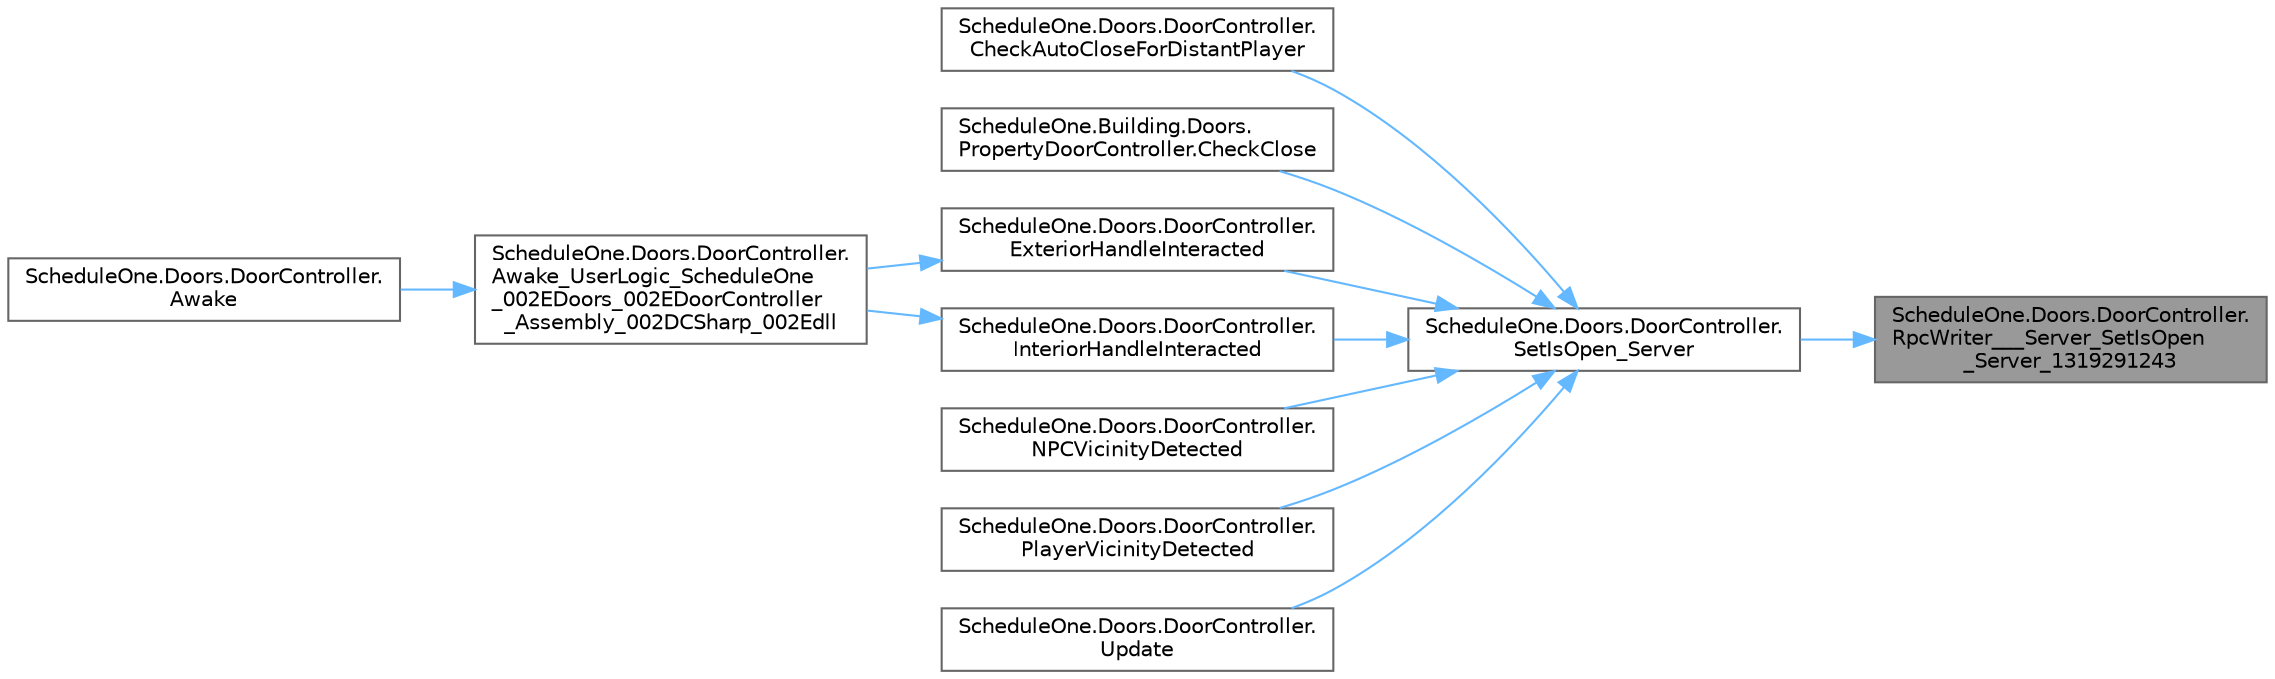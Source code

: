 digraph "ScheduleOne.Doors.DoorController.RpcWriter___Server_SetIsOpen_Server_1319291243"
{
 // LATEX_PDF_SIZE
  bgcolor="transparent";
  edge [fontname=Helvetica,fontsize=10,labelfontname=Helvetica,labelfontsize=10];
  node [fontname=Helvetica,fontsize=10,shape=box,height=0.2,width=0.4];
  rankdir="RL";
  Node1 [id="Node000001",label="ScheduleOne.Doors.DoorController.\lRpcWriter___Server_SetIsOpen\l_Server_1319291243",height=0.2,width=0.4,color="gray40", fillcolor="grey60", style="filled", fontcolor="black",tooltip=" "];
  Node1 -> Node2 [id="edge1_Node000001_Node000002",dir="back",color="steelblue1",style="solid",tooltip=" "];
  Node2 [id="Node000002",label="ScheduleOne.Doors.DoorController.\lSetIsOpen_Server",height=0.2,width=0.4,color="grey40", fillcolor="white", style="filled",URL="$class_schedule_one_1_1_doors_1_1_door_controller.html#ac847535c3a45087fcfc965c259068995",tooltip=" "];
  Node2 -> Node3 [id="edge2_Node000002_Node000003",dir="back",color="steelblue1",style="solid",tooltip=" "];
  Node3 [id="Node000003",label="ScheduleOne.Doors.DoorController.\lCheckAutoCloseForDistantPlayer",height=0.2,width=0.4,color="grey40", fillcolor="white", style="filled",URL="$class_schedule_one_1_1_doors_1_1_door_controller.html#a67902016e8a8cca73cd5b66d53f73675",tooltip=" "];
  Node2 -> Node4 [id="edge3_Node000002_Node000004",dir="back",color="steelblue1",style="solid",tooltip=" "];
  Node4 [id="Node000004",label="ScheduleOne.Building.Doors.\lPropertyDoorController.CheckClose",height=0.2,width=0.4,color="grey40", fillcolor="white", style="filled",URL="$class_schedule_one_1_1_building_1_1_doors_1_1_property_door_controller.html#ab10657367a7ee860af8b1007464aaf0c",tooltip=" "];
  Node2 -> Node5 [id="edge4_Node000002_Node000005",dir="back",color="steelblue1",style="solid",tooltip=" "];
  Node5 [id="Node000005",label="ScheduleOne.Doors.DoorController.\lExteriorHandleInteracted",height=0.2,width=0.4,color="grey40", fillcolor="white", style="filled",URL="$class_schedule_one_1_1_doors_1_1_door_controller.html#aaf6678dd201eed93c969900cf5fefdec",tooltip=" "];
  Node5 -> Node6 [id="edge5_Node000005_Node000006",dir="back",color="steelblue1",style="solid",tooltip=" "];
  Node6 [id="Node000006",label="ScheduleOne.Doors.DoorController.\lAwake_UserLogic_ScheduleOne\l_002EDoors_002EDoorController\l_Assembly_002DCSharp_002Edll",height=0.2,width=0.4,color="grey40", fillcolor="white", style="filled",URL="$class_schedule_one_1_1_doors_1_1_door_controller.html#a44463e33f61e1ae39b6fae9236506a94",tooltip=" "];
  Node6 -> Node7 [id="edge6_Node000006_Node000007",dir="back",color="steelblue1",style="solid",tooltip=" "];
  Node7 [id="Node000007",label="ScheduleOne.Doors.DoorController.\lAwake",height=0.2,width=0.4,color="grey40", fillcolor="white", style="filled",URL="$class_schedule_one_1_1_doors_1_1_door_controller.html#a99e6a8008bd56e7833dbc055386af4da",tooltip=" "];
  Node2 -> Node8 [id="edge7_Node000002_Node000008",dir="back",color="steelblue1",style="solid",tooltip=" "];
  Node8 [id="Node000008",label="ScheduleOne.Doors.DoorController.\lInteriorHandleInteracted",height=0.2,width=0.4,color="grey40", fillcolor="white", style="filled",URL="$class_schedule_one_1_1_doors_1_1_door_controller.html#afd18651cf94676fc95a2045109b8ff00",tooltip=" "];
  Node8 -> Node6 [id="edge8_Node000008_Node000006",dir="back",color="steelblue1",style="solid",tooltip=" "];
  Node2 -> Node9 [id="edge9_Node000002_Node000009",dir="back",color="steelblue1",style="solid",tooltip=" "];
  Node9 [id="Node000009",label="ScheduleOne.Doors.DoorController.\lNPCVicinityDetected",height=0.2,width=0.4,color="grey40", fillcolor="white", style="filled",URL="$class_schedule_one_1_1_doors_1_1_door_controller.html#a042486a4e10935d95fa3e086ca83859d",tooltip=" "];
  Node2 -> Node10 [id="edge10_Node000002_Node000010",dir="back",color="steelblue1",style="solid",tooltip=" "];
  Node10 [id="Node000010",label="ScheduleOne.Doors.DoorController.\lPlayerVicinityDetected",height=0.2,width=0.4,color="grey40", fillcolor="white", style="filled",URL="$class_schedule_one_1_1_doors_1_1_door_controller.html#ab905c0b10053119a137a10a5da3db1f0",tooltip=" "];
  Node2 -> Node11 [id="edge11_Node000002_Node000011",dir="back",color="steelblue1",style="solid",tooltip=" "];
  Node11 [id="Node000011",label="ScheduleOne.Doors.DoorController.\lUpdate",height=0.2,width=0.4,color="grey40", fillcolor="white", style="filled",URL="$class_schedule_one_1_1_doors_1_1_door_controller.html#aa129b989a7d9a38fbf4a54761d348373",tooltip=" "];
}
